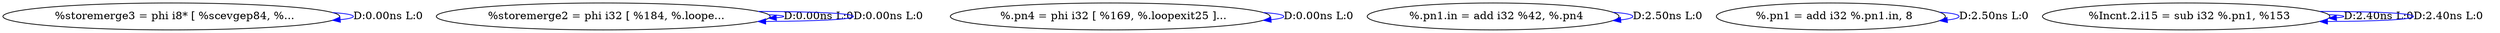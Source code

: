 digraph {
Node0x3073a10[label="  %storemerge3 = phi i8* [ %scevgep84, %..."];
Node0x3073a10 -> Node0x3073a10[label="D:0.00ns L:0",color=blue];
Node0x3073af0[label="  %storemerge2 = phi i32 [ %184, %.loope..."];
Node0x3073af0 -> Node0x3073af0[label="D:0.00ns L:0",color=blue];
Node0x3073af0 -> Node0x3073af0[label="D:0.00ns L:0",color=blue];
Node0x3073bd0[label="  %.pn4 = phi i32 [ %169, %.loopexit25 ]..."];
Node0x3073bd0 -> Node0x3073bd0[label="D:0.00ns L:0",color=blue];
Node0x3073cb0[label="  %.pn1.in = add i32 %42, %.pn4"];
Node0x3073cb0 -> Node0x3073cb0[label="D:2.50ns L:0",color=blue];
Node0x3073d90[label="  %.pn1 = add i32 %.pn1.in, 8"];
Node0x3073d90 -> Node0x3073d90[label="D:2.50ns L:0",color=blue];
Node0x3073e70[label="  %Incnt.2.i15 = sub i32 %.pn1, %153"];
Node0x3073e70 -> Node0x3073e70[label="D:2.40ns L:0",color=blue];
Node0x3073e70 -> Node0x3073e70[label="D:2.40ns L:0",color=blue];
}
